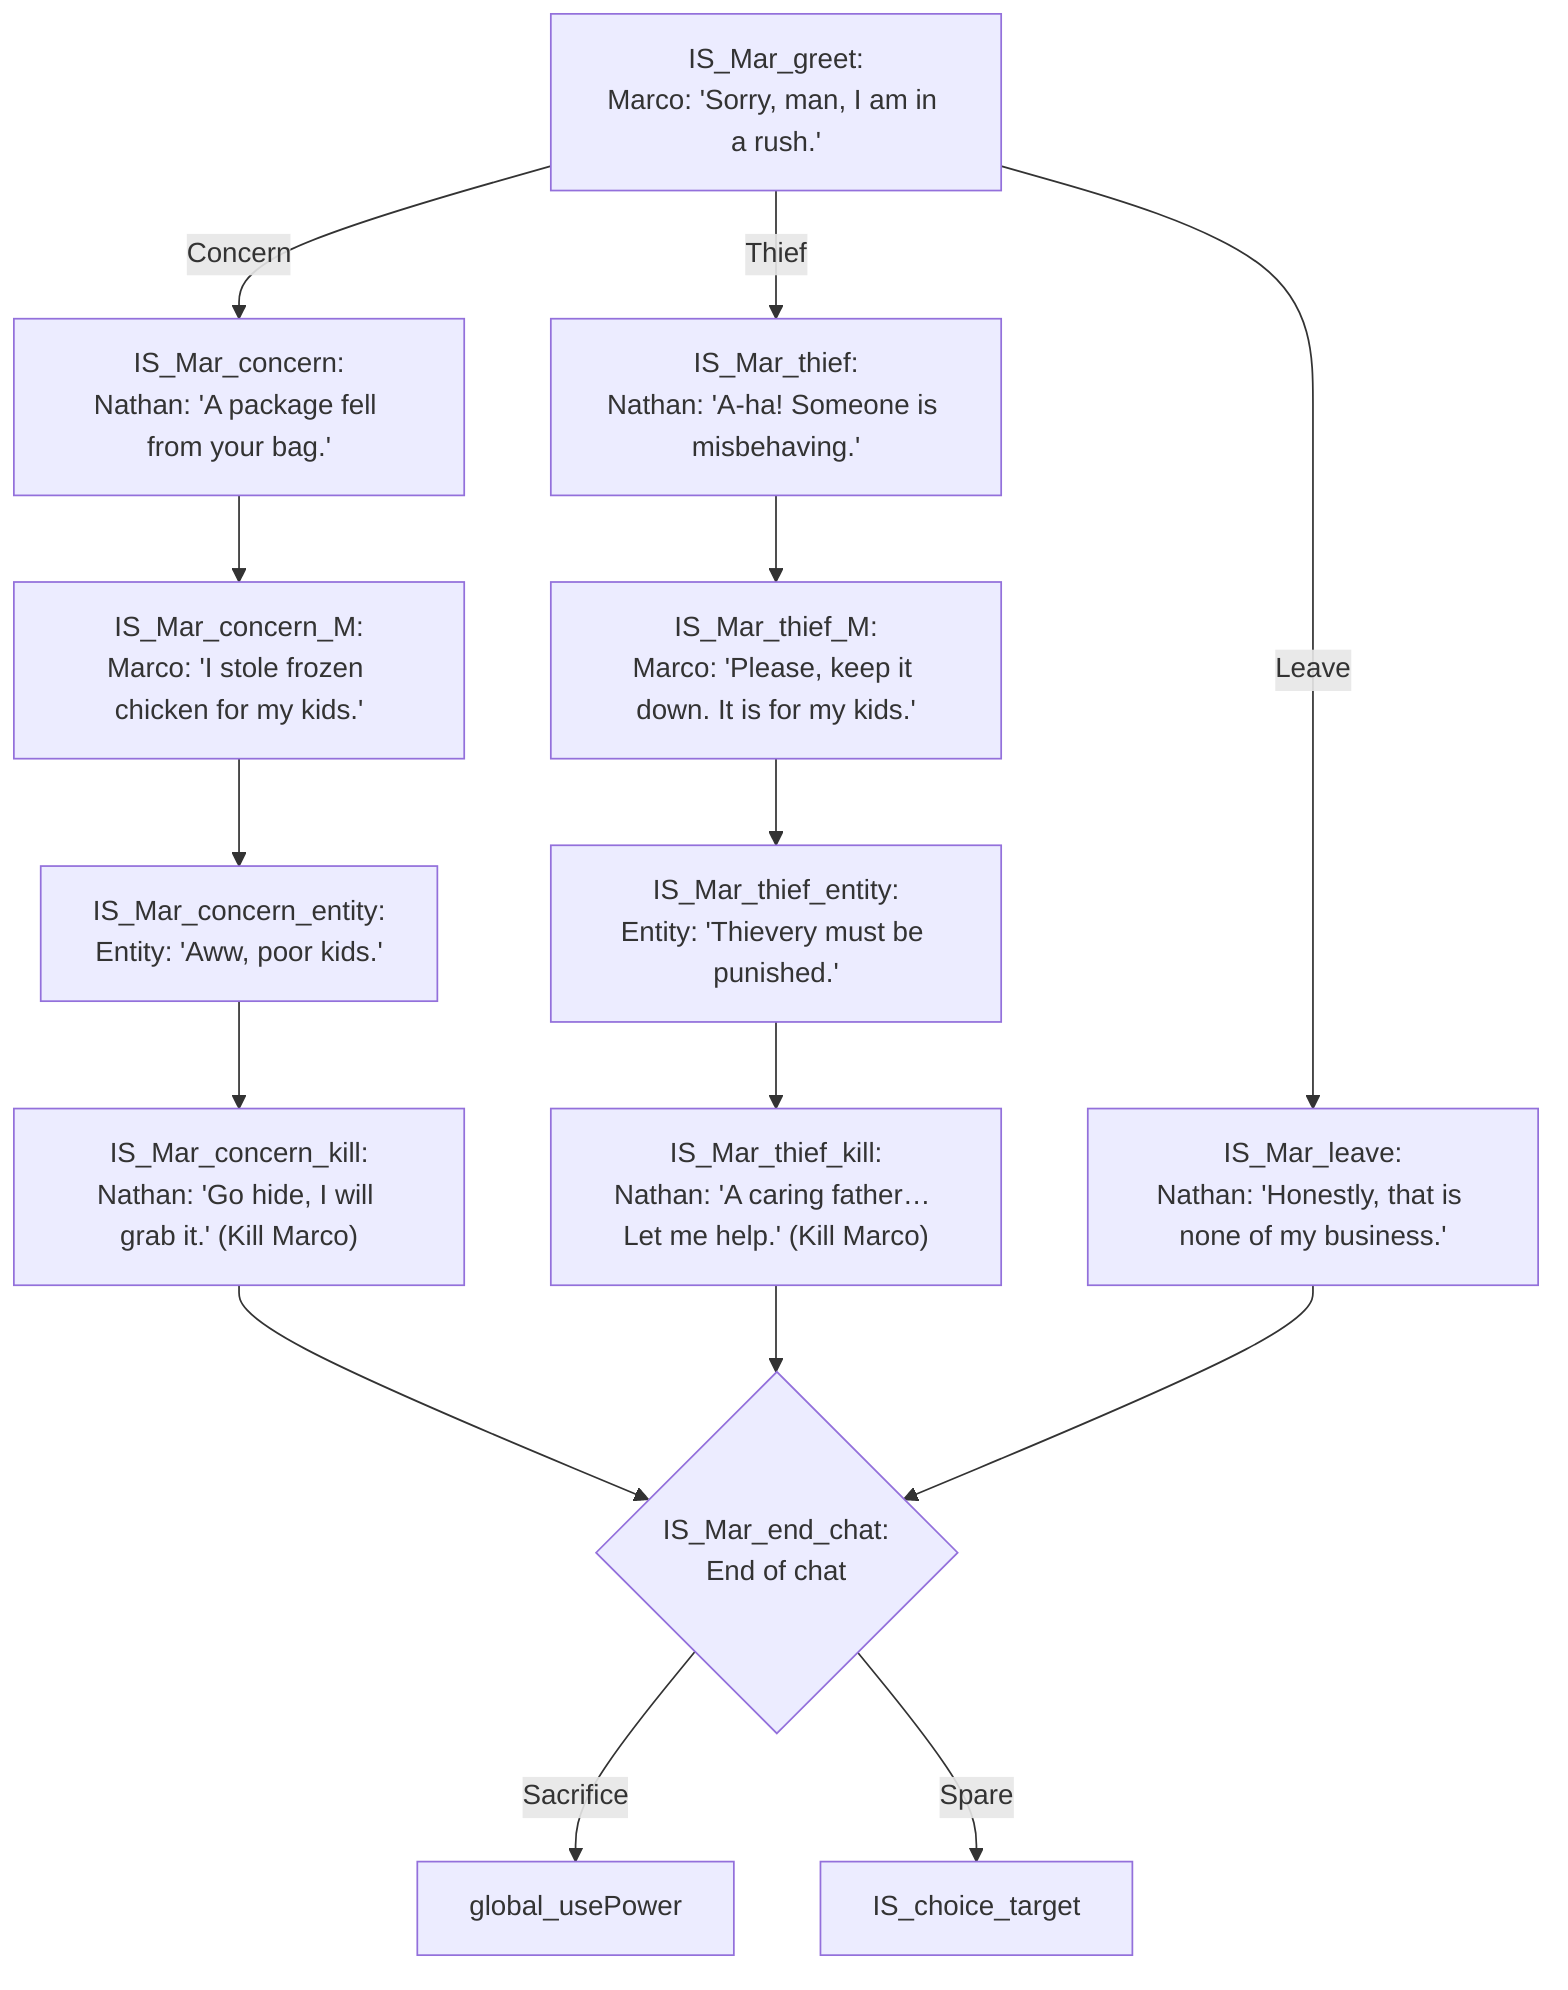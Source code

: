 flowchart TD
direction LR

%% ---------- MARCO (IS_Mar_*) ----------
IS_Mar_greet["IS_Mar_greet:<br/>Marco: 'Sorry, man, I am in a rush.'"] -->|Concern| IS_Mar_concern
IS_Mar_greet -->|Thief| IS_Mar_thief
IS_Mar_greet -->|Leave| IS_Mar_leave

%% --- Branch 1 : Concern (package) ---
IS_Mar_concern["IS_Mar_concern:<br/>Nathan: 'A package fell from your bag.'"]
IS_Mar_concern --> IS_Mar_concern_M
IS_Mar_concern_M["IS_Mar_concern_M:<br/>Marco: 'I stole frozen chicken for my kids.'"]
IS_Mar_concern_M --> IS_Mar_concern_entity
IS_Mar_concern_entity["IS_Mar_concern_entity:<br/>Entity: 'Aww, poor kids.'"]
IS_Mar_concern_entity --> IS_Mar_concern_kill
IS_Mar_concern_kill["IS_Mar_concern_kill:<br/>Nathan: 'Go hide, I will grab it.' (Kill Marco)"] --> IS_Mar_end_chat

%% --- Branch 2 : Thief (call-out) ---
IS_Mar_thief["IS_Mar_thief:<br/>Nathan: 'A-ha! Someone is misbehaving.'"]
IS_Mar_thief --> IS_Mar_thief_M
IS_Mar_thief_M["IS_Mar_thief_M:<br/>Marco: 'Please, keep it down. It is for my kids.'"]
IS_Mar_thief_M --> IS_Mar_thief_entity
IS_Mar_thief_entity["IS_Mar_thief_entity:<br/>Entity: 'Thievery must be punished.'"]
IS_Mar_thief_entity --> IS_Mar_thief_kill
IS_Mar_thief_kill["IS_Mar_thief_kill:<br/>Nathan: 'A caring father… Let me help.' (Kill Marco)"] --> IS_Mar_end_chat

%% --- Branch 3 : Leave ---
IS_Mar_leave["IS_Mar_leave:<br/>Nathan: 'Honestly, that is none of my business.'"] --> IS_Mar_end_chat

IS_Mar_end_chat{"IS_Mar_end_chat:<br/>End of chat"} -->|Sacrifice| global_usePower
IS_Mar_end_chat -->|Spare| IS_choice_target